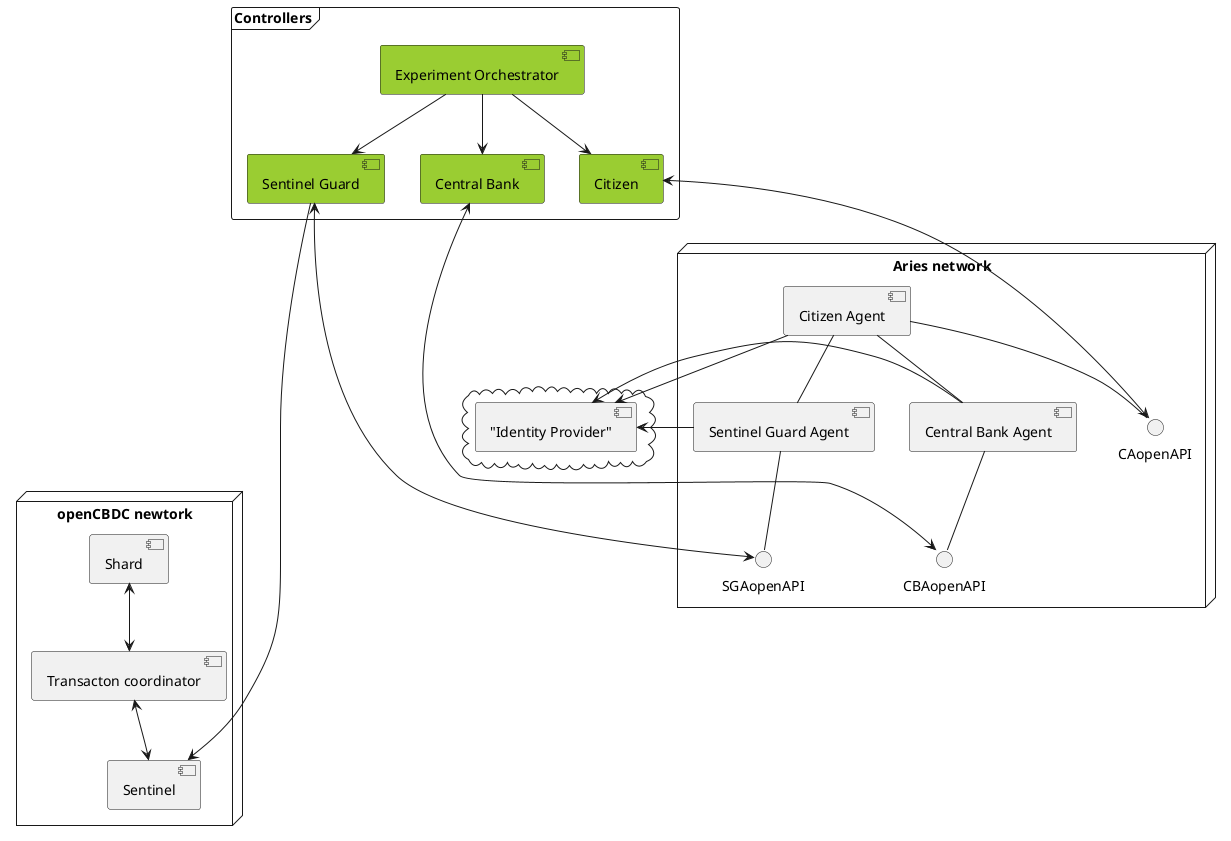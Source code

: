 @startuml
frame Controllers{
[Central Bank] as CB #YellowGreen
[Sentinel Guard] as SG #YellowGreen
[Citizen] as C #YellowGreen
[Experiment Orchestrator] as O #YellowGreen
O --> CB
O --> SG
O --> C
}
node "Aries network"{
[Central Bank Agent] as CBA 
[Sentinel Guard Agent] as SGA
[Citizen Agent] as CA
CA -- CBA
CA -- SGA

CBA -- CBAopenAPI
SGA -- SGAopenAPI
CA -- CAopenAPI
}
cloud {
    ["Identity Provider"] as IP

}
node "openCBDC newtork" {
[Sentinel] as S
[Shard] as Sh
[Transacton coordinator] as TC
}

C <---> CAopenAPI
CB <---> CBAopenAPI
SG <---> SGAopenAPI

CBA -> IP
CA -> IP
SGA -> IP

SG ------> S

Sh <--> TC
TC <--> S

@enduml